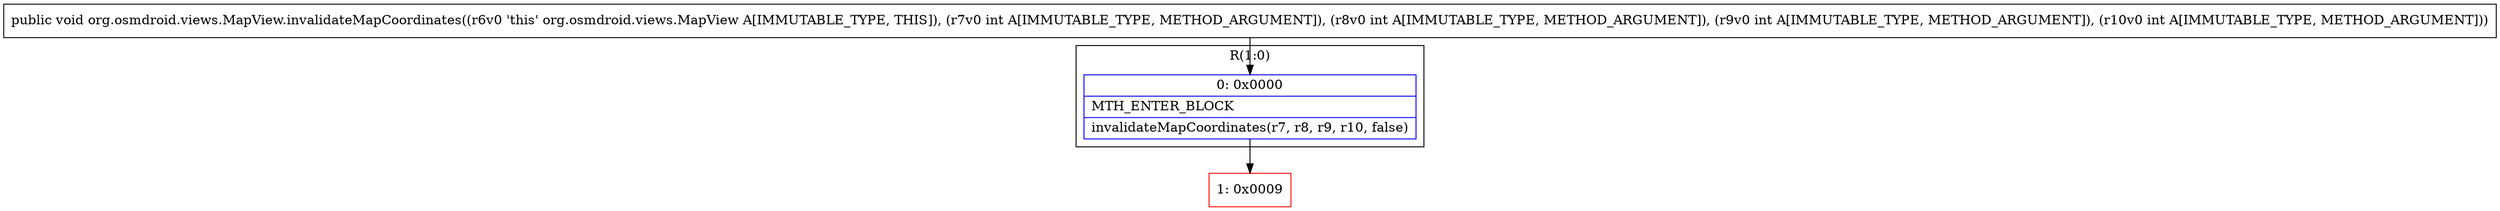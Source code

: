digraph "CFG fororg.osmdroid.views.MapView.invalidateMapCoordinates(IIII)V" {
subgraph cluster_Region_183848463 {
label = "R(1:0)";
node [shape=record,color=blue];
Node_0 [shape=record,label="{0\:\ 0x0000|MTH_ENTER_BLOCK\l|invalidateMapCoordinates(r7, r8, r9, r10, false)\l}"];
}
Node_1 [shape=record,color=red,label="{1\:\ 0x0009}"];
MethodNode[shape=record,label="{public void org.osmdroid.views.MapView.invalidateMapCoordinates((r6v0 'this' org.osmdroid.views.MapView A[IMMUTABLE_TYPE, THIS]), (r7v0 int A[IMMUTABLE_TYPE, METHOD_ARGUMENT]), (r8v0 int A[IMMUTABLE_TYPE, METHOD_ARGUMENT]), (r9v0 int A[IMMUTABLE_TYPE, METHOD_ARGUMENT]), (r10v0 int A[IMMUTABLE_TYPE, METHOD_ARGUMENT])) }"];
MethodNode -> Node_0;
Node_0 -> Node_1;
}

